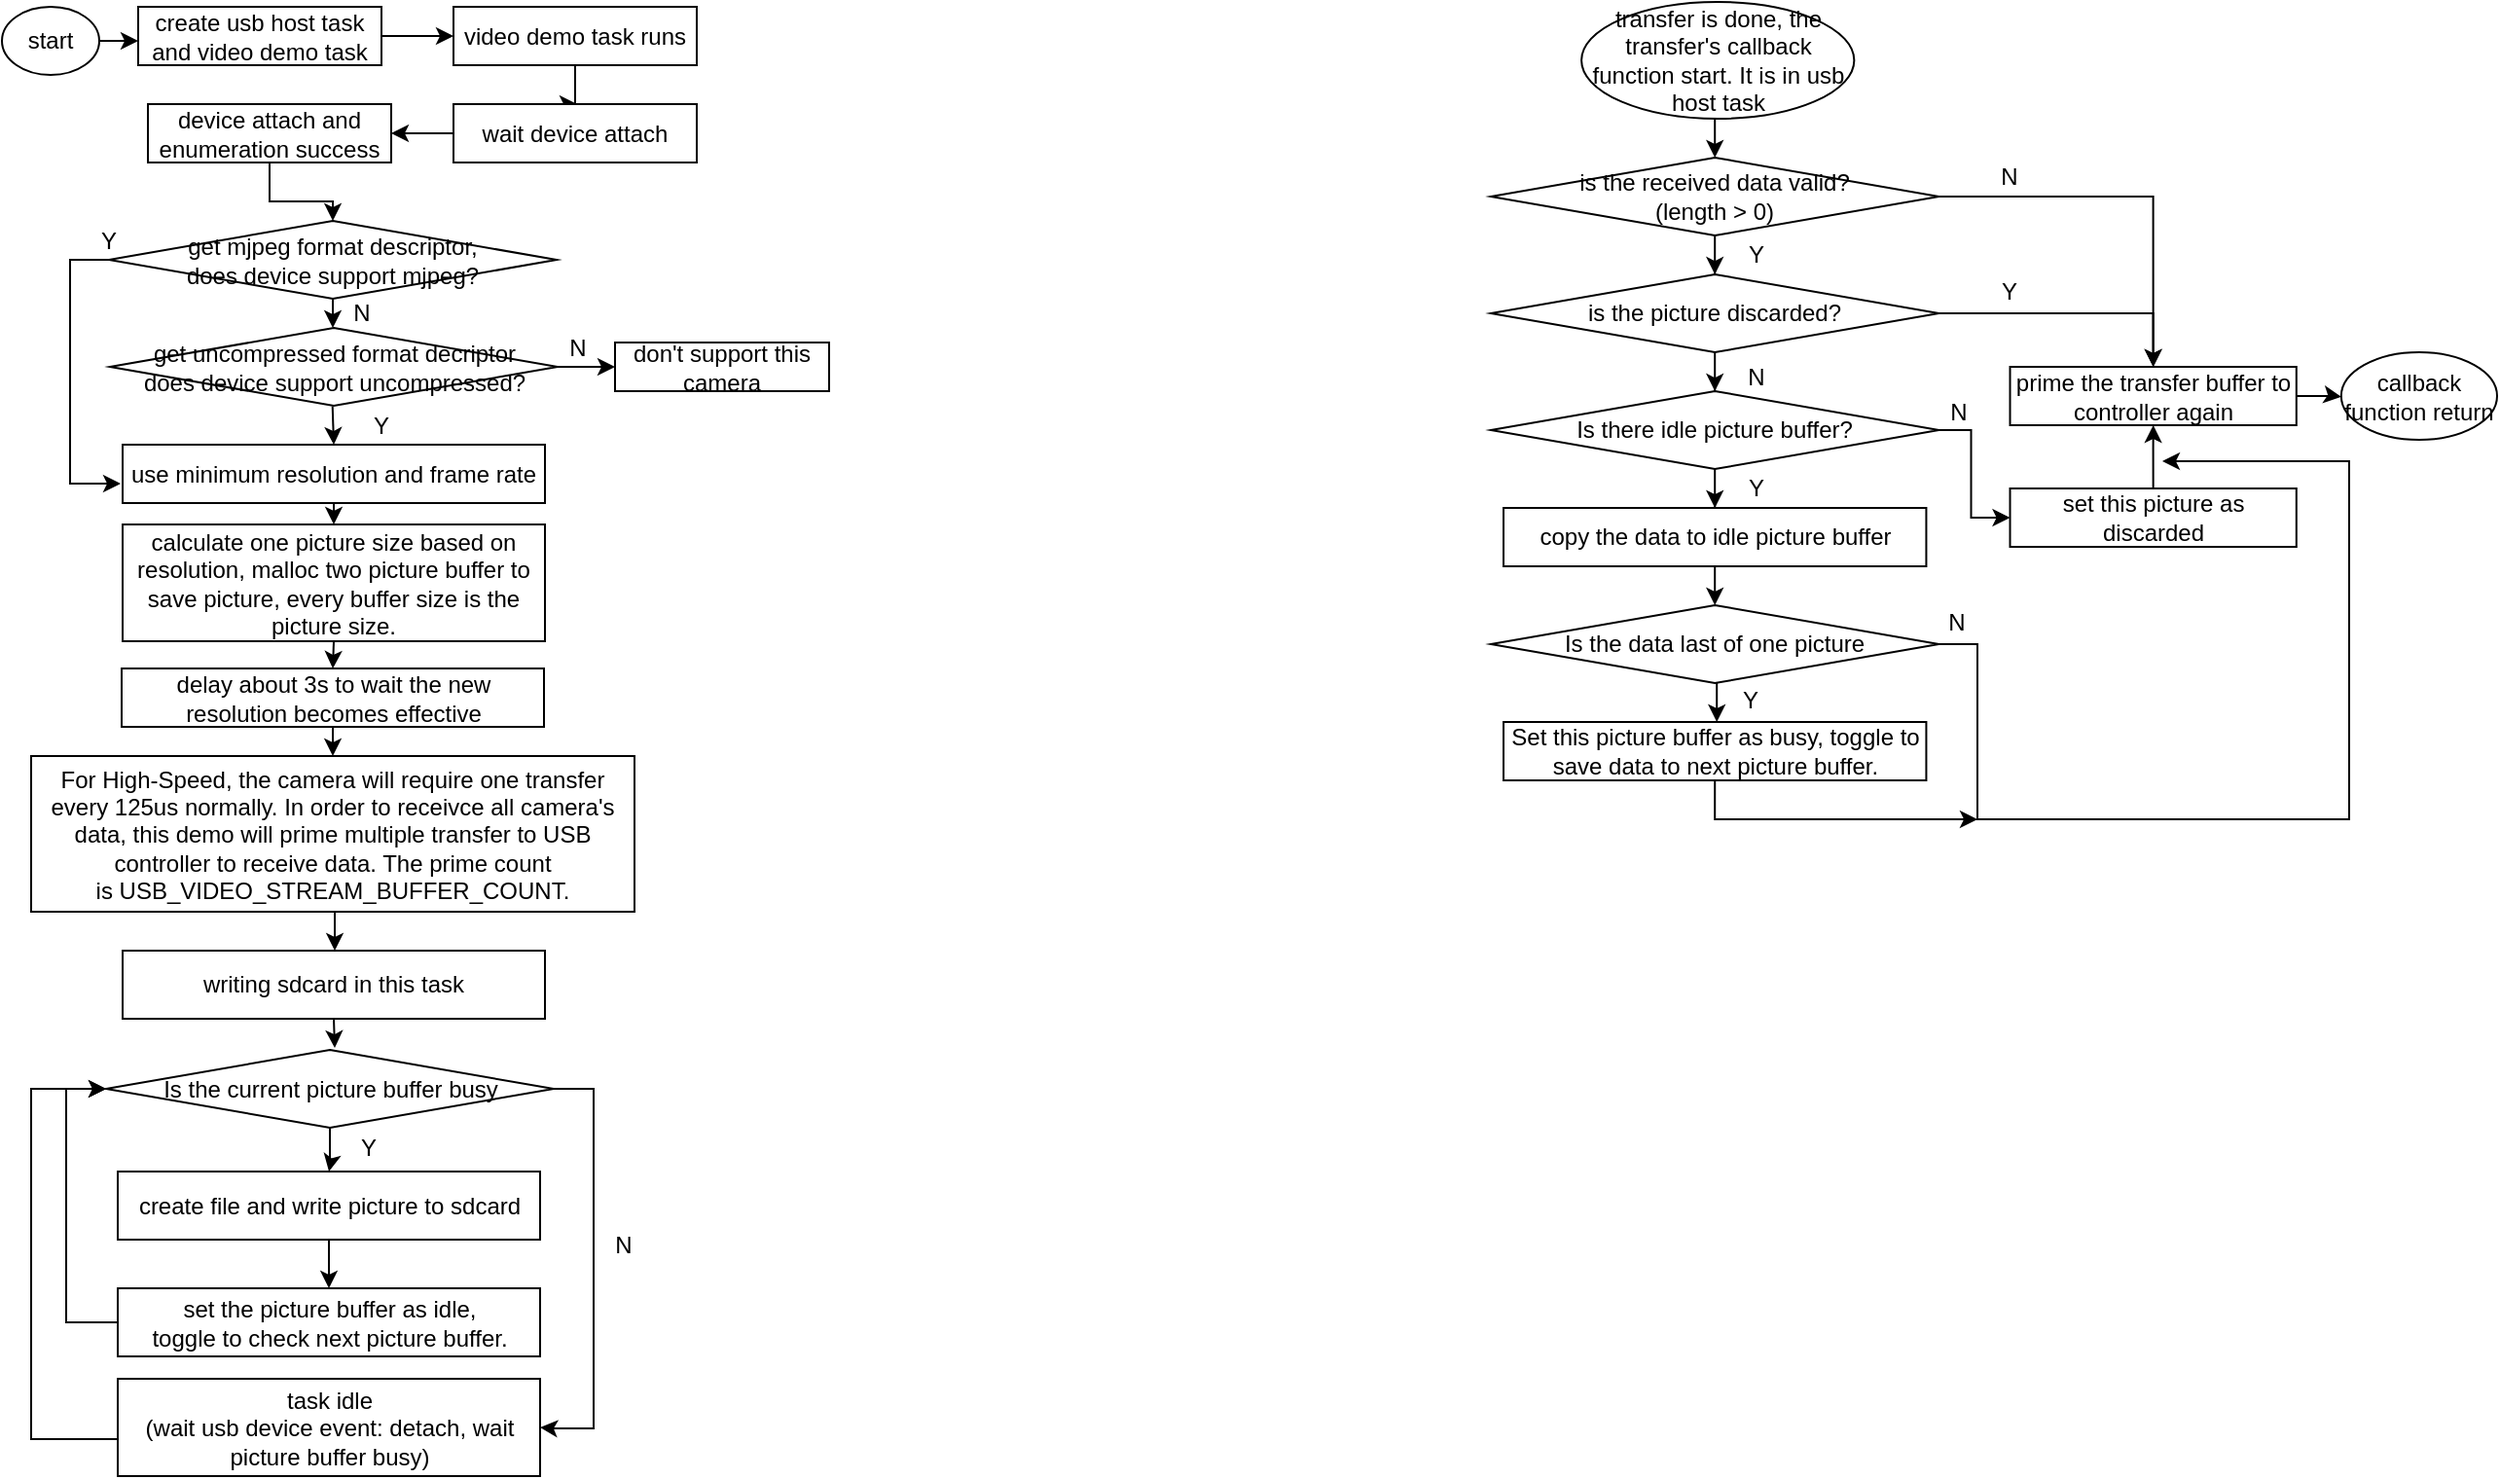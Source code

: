 <mxfile type="device" version="10.6.0"><diagram name="Page-1" id="PPByq0bjyplC-tPNdeBN"><mxGraphModel grid="1" dx="1853" dy="793" gridSize="10" guides="1" tooltips="1" connect="1" arrows="1" fold="1" page="1" pageScale="1" pageWidth="850" pageHeight="1100" math="0" shadow="0"><root><mxCell id="0" /><mxCell id="1" parent="0" /><mxCell value="" id="gr6dQ0pSBpX3KtiFV3Jx-121" parent="1" style="group" vertex="1" connectable="0"><mxGeometry width="425" as="geometry" height="755" x="205" y="42.5" /></mxCell><mxCell id="7Rd7ynk1L8jW-rB5RDqD-17" parent="gr6dQ0pSBpX3KtiFV3Jx-121" style="edgeStyle=orthogonalEdgeStyle;rounded=0;orthogonalLoop=1;jettySize=auto;html=1;exitX=0;exitY=0.5;exitDx=0;exitDy=0;" source="7Rd7ynk1L8jW-rB5RDqD-1" edge="1"><mxGeometry as="geometry" relative="1"><mxPoint as="targetPoint" x="61" y="245" /><Array as="points"><mxPoint x="35" y="130" /><mxPoint x="35" y="245" /><mxPoint x="61" y="245" /></Array></mxGeometry></mxCell><mxCell value="get mjpeg format descriptor,&lt;br&gt;does device support mjpeg?&lt;br&gt;" id="7Rd7ynk1L8jW-rB5RDqD-1" parent="gr6dQ0pSBpX3KtiFV3Jx-121" style="rhombus;whiteSpace=wrap;html=1;" vertex="1"><mxGeometry width="230" as="geometry" height="40" x="55" y="110" /></mxCell><mxCell value="N" id="7Rd7ynk1L8jW-rB5RDqD-9" parent="gr6dQ0pSBpX3KtiFV3Jx-121" style="text;html=1;strokeColor=none;fillColor=none;align=center;verticalAlign=middle;whiteSpace=wrap;rounded=0;" vertex="1"><mxGeometry width="20" as="geometry" height="15" x="175" y="150" /></mxCell><mxCell target="7Rd7ynk1L8jW-rB5RDqD-14" id="7Rd7ynk1L8jW-rB5RDqD-16" parent="gr6dQ0pSBpX3KtiFV3Jx-121" style="edgeStyle=orthogonalEdgeStyle;rounded=0;orthogonalLoop=1;jettySize=auto;html=1;exitX=0.5;exitY=1;exitDx=0;exitDy=0;entryX=0.5;entryY=0;entryDx=0;entryDy=0;" edge="1"><mxGeometry as="geometry" relative="1"><mxPoint as="sourcePoint" x="169.862" y="205.31" /></mxGeometry></mxCell><mxCell value="&lt;p&gt;use minimum resolution and frame rate&lt;/p&gt;" id="7Rd7ynk1L8jW-rB5RDqD-14" parent="gr6dQ0pSBpX3KtiFV3Jx-121" style="rounded=0;whiteSpace=wrap;html=1;strokeWidth=1;" vertex="1"><mxGeometry width="217" as="geometry" height="30" x="62" y="225" /></mxCell><mxCell value="Y" id="7Rd7ynk1L8jW-rB5RDqD-18" parent="gr6dQ0pSBpX3KtiFV3Jx-121" style="text;html=1;strokeColor=none;fillColor=none;align=center;verticalAlign=middle;whiteSpace=wrap;rounded=0;" vertex="1"><mxGeometry width="40" as="geometry" height="20" x="35" y="110" /></mxCell><mxCell value="&lt;p&gt;calculate one picture size based on resolution, malloc two picture buffer to save picture, every buffer size is the picture size.&lt;br&gt;&lt;/p&gt;" id="7Rd7ynk1L8jW-rB5RDqD-19" parent="gr6dQ0pSBpX3KtiFV3Jx-121" style="rounded=0;whiteSpace=wrap;html=1;strokeWidth=1;" vertex="1"><mxGeometry width="217" as="geometry" height="60" x="62" y="266" /></mxCell><mxCell target="7Rd7ynk1L8jW-rB5RDqD-19" id="7Rd7ynk1L8jW-rB5RDqD-20" parent="gr6dQ0pSBpX3KtiFV3Jx-121" style="edgeStyle=orthogonalEdgeStyle;rounded=0;orthogonalLoop=1;jettySize=auto;html=1;exitX=0.5;exitY=1;exitDx=0;exitDy=0;entryX=0.5;entryY=0;entryDx=0;entryDy=0;" source="7Rd7ynk1L8jW-rB5RDqD-14" edge="1"><mxGeometry as="geometry" relative="1" /></mxCell><mxCell value="delay about 3s to wait the new resolution becomes effective" id="7Rd7ynk1L8jW-rB5RDqD-21" parent="gr6dQ0pSBpX3KtiFV3Jx-121" style="rounded=0;whiteSpace=wrap;html=1;strokeWidth=1;" vertex="1"><mxGeometry width="217" as="geometry" height="30" x="61.5" y="340" /></mxCell><mxCell target="7Rd7ynk1L8jW-rB5RDqD-21" id="7Rd7ynk1L8jW-rB5RDqD-25" parent="gr6dQ0pSBpX3KtiFV3Jx-121" style="edgeStyle=orthogonalEdgeStyle;rounded=0;orthogonalLoop=1;jettySize=auto;html=1;exitX=0.5;exitY=1;exitDx=0;exitDy=0;entryX=0.5;entryY=0;entryDx=0;entryDy=0;" source="7Rd7ynk1L8jW-rB5RDqD-19" edge="1"><mxGeometry as="geometry" relative="1" /></mxCell><mxCell value="For High-Speed, the camera will require one transfer every 125us normally. In order to receivce all camera's data, this demo will prime multiple transfer&amp;nbsp;&lt;span&gt;to USB controller to receive data. The prime count is&amp;nbsp;&lt;/span&gt;USB_VIDEO_STREAM_BUFFER_COUNT." id="7Rd7ynk1L8jW-rB5RDqD-22" parent="gr6dQ0pSBpX3KtiFV3Jx-121" style="rounded=0;whiteSpace=wrap;html=1;strokeWidth=1;" vertex="1"><mxGeometry width="310" as="geometry" height="80" x="15" y="385" /></mxCell><mxCell target="7Rd7ynk1L8jW-rB5RDqD-22" id="7Rd7ynk1L8jW-rB5RDqD-24" parent="gr6dQ0pSBpX3KtiFV3Jx-121" style="edgeStyle=orthogonalEdgeStyle;rounded=0;orthogonalLoop=1;jettySize=auto;html=1;exitX=0.5;exitY=1;exitDx=0;exitDy=0;entryX=0.5;entryY=0;entryDx=0;entryDy=0;" source="7Rd7ynk1L8jW-rB5RDqD-21" edge="1"><mxGeometry as="geometry" relative="1" /></mxCell><mxCell value="device attach and enumeration success" id="7Rd7ynk1L8jW-rB5RDqD-26" parent="gr6dQ0pSBpX3KtiFV3Jx-121" style="rounded=0;whiteSpace=wrap;html=1;strokeWidth=1;" vertex="1"><mxGeometry width="125" as="geometry" height="30" x="75" y="50" /></mxCell><mxCell value="writing sdcard in this task" id="7Rd7ynk1L8jW-rB5RDqD-34" parent="gr6dQ0pSBpX3KtiFV3Jx-121" style="rounded=0;whiteSpace=wrap;html=1;strokeWidth=1;" vertex="1"><mxGeometry width="217" as="geometry" height="35" x="62" y="485" /></mxCell><mxCell target="7Rd7ynk1L8jW-rB5RDqD-1" id="gr6dQ0pSBpX3KtiFV3Jx-1" parent="gr6dQ0pSBpX3KtiFV3Jx-121" style="edgeStyle=orthogonalEdgeStyle;rounded=0;orthogonalLoop=1;jettySize=auto;html=1;entryX=0.5;entryY=0;entryDx=0;entryDy=0;exitX=0.5;exitY=1;exitDx=0;exitDy=0;" source="7Rd7ynk1L8jW-rB5RDqD-26" edge="1"><mxGeometry as="geometry" relative="1"><mxPoint as="sourcePoint" x="170" y="89" /><mxPoint as="targetPoint" x="179.862" y="240.138" /></mxGeometry></mxCell><mxCell value="get&amp;nbsp;uncompressed format decriptor&lt;br&gt;does device support uncompressed?&lt;br&gt;" id="gr6dQ0pSBpX3KtiFV3Jx-2" parent="gr6dQ0pSBpX3KtiFV3Jx-121" style="rhombus;whiteSpace=wrap;html=1;" vertex="1"><mxGeometry width="230" as="geometry" height="40" x="55.5" y="165" /></mxCell><mxCell id="gr6dQ0pSBpX3KtiFV3Jx-5" parent="gr6dQ0pSBpX3KtiFV3Jx-121" style="edgeStyle=orthogonalEdgeStyle;rounded=0;orthogonalLoop=1;jettySize=auto;html=1;exitX=0.5;exitY=1;exitDx=0;exitDy=0;" source="7Rd7ynk1L8jW-rB5RDqD-1" edge="1"><mxGeometry as="geometry" relative="1"><mxPoint as="sourcePoint" x="179.862" y="215.31" /><mxPoint as="targetPoint" x="170" y="165" /></mxGeometry></mxCell><mxCell value="Y" id="gr6dQ0pSBpX3KtiFV3Jx-6" parent="gr6dQ0pSBpX3KtiFV3Jx-121" style="text;html=1;strokeColor=none;fillColor=none;align=center;verticalAlign=middle;whiteSpace=wrap;rounded=0;" vertex="1"><mxGeometry width="40" as="geometry" height="20" x="175" y="205" /></mxCell><mxCell value="&lt;p&gt;don't support this camera&lt;/p&gt;" id="gr6dQ0pSBpX3KtiFV3Jx-7" parent="gr6dQ0pSBpX3KtiFV3Jx-121" style="rounded=0;whiteSpace=wrap;html=1;strokeWidth=1;" vertex="1"><mxGeometry width="110" as="geometry" height="25" x="315" y="172.5" /></mxCell><mxCell value="N" id="gr6dQ0pSBpX3KtiFV3Jx-10" parent="gr6dQ0pSBpX3KtiFV3Jx-121" style="text;html=1;strokeColor=none;fillColor=none;align=center;verticalAlign=middle;whiteSpace=wrap;rounded=0;" vertex="1"><mxGeometry width="20" as="geometry" height="15" x="285.5" y="167.5" /></mxCell><mxCell value="" id="gr6dQ0pSBpX3KtiFV3Jx-109" parent="gr6dQ0pSBpX3KtiFV3Jx-121" style="edgeStyle=orthogonalEdgeStyle;rounded=0;orthogonalLoop=1;jettySize=auto;html=1;" source="gr6dQ0pSBpX3KtiFV3Jx-69" edge="1"><mxGeometry as="geometry" relative="1"><mxPoint as="targetPoint" x="295" y="50" /></mxGeometry></mxCell><mxCell value="video demo task runs" id="gr6dQ0pSBpX3KtiFV3Jx-69" parent="gr6dQ0pSBpX3KtiFV3Jx-121" style="rounded=0;whiteSpace=wrap;html=1;strokeWidth=1;" vertex="1"><mxGeometry width="125" as="geometry" height="30" x="232" /></mxCell><mxCell target="gr6dQ0pSBpX3KtiFV3Jx-69" value="" id="gr6dQ0pSBpX3KtiFV3Jx-105" parent="gr6dQ0pSBpX3KtiFV3Jx-121" style="edgeStyle=orthogonalEdgeStyle;rounded=0;orthogonalLoop=1;jettySize=auto;html=1;entryX=0;entryY=0.5;entryDx=0;entryDy=0;" source="gr6dQ0pSBpX3KtiFV3Jx-71" edge="1"><mxGeometry as="geometry" relative="1"><mxPoint as="targetPoint" x="230.0" y="5" /></mxGeometry></mxCell><mxCell value="create usb host task and video demo task" id="gr6dQ0pSBpX3KtiFV3Jx-71" parent="gr6dQ0pSBpX3KtiFV3Jx-121" style="rounded=0;whiteSpace=wrap;html=1;strokeWidth=1;" vertex="1"><mxGeometry width="125" as="geometry" height="30" x="70" /></mxCell><mxCell target="7Rd7ynk1L8jW-rB5RDqD-26" value="" id="gr6dQ0pSBpX3KtiFV3Jx-107" parent="gr6dQ0pSBpX3KtiFV3Jx-121" style="edgeStyle=orthogonalEdgeStyle;rounded=0;orthogonalLoop=1;jettySize=auto;html=1;entryX=1;entryY=0.5;entryDx=0;entryDy=0;" source="gr6dQ0pSBpX3KtiFV3Jx-74" edge="1"><mxGeometry as="geometry" relative="1"><mxPoint as="targetPoint" x="152.0" y="65" /></mxGeometry></mxCell><mxCell value="wait device attach" id="gr6dQ0pSBpX3KtiFV3Jx-74" parent="gr6dQ0pSBpX3KtiFV3Jx-121" style="rounded=0;whiteSpace=wrap;html=1;strokeWidth=1;" vertex="1"><mxGeometry width="125" as="geometry" height="30" x="232" y="50" /></mxCell><mxCell target="gr6dQ0pSBpX3KtiFV3Jx-7" value="" id="gr6dQ0pSBpX3KtiFV3Jx-9" parent="gr6dQ0pSBpX3KtiFV3Jx-121" style="edgeStyle=orthogonalEdgeStyle;rounded=0;orthogonalLoop=1;jettySize=auto;html=1;" source="gr6dQ0pSBpX3KtiFV3Jx-2" edge="1"><mxGeometry as="geometry" relative="1" /></mxCell><mxCell id="gr6dQ0pSBpX3KtiFV3Jx-76" parent="gr6dQ0pSBpX3KtiFV3Jx-121" style="edgeStyle=orthogonalEdgeStyle;rounded=0;orthogonalLoop=1;jettySize=auto;html=1;exitX=0.5;exitY=1;exitDx=0;exitDy=0;" source="7Rd7ynk1L8jW-rB5RDqD-22" edge="1"><mxGeometry as="geometry" relative="1"><mxPoint as="sourcePoint" x="179.862" y="380.345" /><mxPoint as="targetPoint" x="171" y="485" /></mxGeometry></mxCell><mxCell value="Is the current picture buffer busy" id="gr6dQ0pSBpX3KtiFV3Jx-77" parent="gr6dQ0pSBpX3KtiFV3Jx-121" style="rhombus;whiteSpace=wrap;html=1;" vertex="1"><mxGeometry width="230" as="geometry" height="40" x="53.5" y="536" /></mxCell><mxCell value="create file and write picture to sdcard" id="gr6dQ0pSBpX3KtiFV3Jx-84" parent="gr6dQ0pSBpX3KtiFV3Jx-121" style="rounded=0;whiteSpace=wrap;html=1;strokeWidth=1;" vertex="1"><mxGeometry width="217" as="geometry" height="35" x="59.5" y="598.5" /></mxCell><mxCell target="gr6dQ0pSBpX3KtiFV3Jx-84" value="" id="gr6dQ0pSBpX3KtiFV3Jx-83" parent="gr6dQ0pSBpX3KtiFV3Jx-121" style="edgeStyle=orthogonalEdgeStyle;rounded=0;orthogonalLoop=1;jettySize=auto;html=1;entryX=0.5;entryY=0;entryDx=0;entryDy=0;" source="gr6dQ0pSBpX3KtiFV3Jx-77" edge="1"><mxGeometry as="geometry" relative="1"><mxPoint as="targetPoint" x="168.5" y="656" /></mxGeometry></mxCell><mxCell value="Y" id="gr6dQ0pSBpX3KtiFV3Jx-85" parent="gr6dQ0pSBpX3KtiFV3Jx-121" style="text;html=1;strokeColor=none;fillColor=none;align=center;verticalAlign=middle;whiteSpace=wrap;rounded=0;" vertex="1"><mxGeometry width="27" as="geometry" height="10" x="175" y="581" /></mxCell><mxCell target="gr6dQ0pSBpX3KtiFV3Jx-77" value="" id="gr6dQ0pSBpX3KtiFV3Jx-90" parent="gr6dQ0pSBpX3KtiFV3Jx-121" style="edgeStyle=orthogonalEdgeStyle;rounded=0;orthogonalLoop=1;jettySize=auto;html=1;entryX=0;entryY=0.5;entryDx=0;entryDy=0;" source="gr6dQ0pSBpX3KtiFV3Jx-86" edge="1"><mxGeometry as="geometry" relative="1"><mxPoint as="targetPoint" x="-35" y="586" /><Array as="points"><mxPoint x="33" y="676" /><mxPoint x="33" y="556" /></Array></mxGeometry></mxCell><mxCell value="set the picture buffer as idle,&lt;br&gt;toggle to check next picture buffer.&lt;br&gt;" id="gr6dQ0pSBpX3KtiFV3Jx-86" parent="gr6dQ0pSBpX3KtiFV3Jx-121" style="rounded=0;whiteSpace=wrap;html=1;strokeWidth=1;" vertex="1"><mxGeometry width="217" as="geometry" height="35" x="59.5" y="658.5" /></mxCell><mxCell target="gr6dQ0pSBpX3KtiFV3Jx-86" value="" id="gr6dQ0pSBpX3KtiFV3Jx-88" parent="gr6dQ0pSBpX3KtiFV3Jx-121" style="edgeStyle=orthogonalEdgeStyle;rounded=0;orthogonalLoop=1;jettySize=auto;html=1;entryX=0.5;entryY=0;entryDx=0;entryDy=0;" source="gr6dQ0pSBpX3KtiFV3Jx-84" edge="1"><mxGeometry as="geometry" relative="1"><mxPoint as="targetPoint" x="168" y="713.5" /></mxGeometry></mxCell><mxCell value="N" id="gr6dQ0pSBpX3KtiFV3Jx-91" parent="gr6dQ0pSBpX3KtiFV3Jx-121" style="text;html=1;strokeColor=none;fillColor=none;align=center;verticalAlign=middle;whiteSpace=wrap;rounded=0;" vertex="1"><mxGeometry width="27" as="geometry" height="10" x="305.5" y="631" /></mxCell><mxCell target="gr6dQ0pSBpX3KtiFV3Jx-77" value="" id="gr6dQ0pSBpX3KtiFV3Jx-97" parent="gr6dQ0pSBpX3KtiFV3Jx-121" style="edgeStyle=orthogonalEdgeStyle;rounded=0;orthogonalLoop=1;jettySize=auto;html=1;entryX=0;entryY=0.5;entryDx=0;entryDy=0;exitX=0;exitY=0.5;exitDx=0;exitDy=0;" source="gr6dQ0pSBpX3KtiFV3Jx-94" edge="1"><mxGeometry as="geometry" relative="1"><mxPoint as="targetPoint" x="-19.0" y="761" /><Array as="points"><mxPoint x="15" y="736" /><mxPoint x="15" y="556" /></Array></mxGeometry></mxCell><mxCell value="task idle&lt;br&gt;(wait usb device event: detach, wait picture buffer busy)&lt;br&gt;" id="gr6dQ0pSBpX3KtiFV3Jx-94" parent="gr6dQ0pSBpX3KtiFV3Jx-121" style="rounded=0;whiteSpace=wrap;html=1;strokeWidth=1;" vertex="1"><mxGeometry width="217" as="geometry" height="50" x="59.5" y="705" /></mxCell><mxCell target="gr6dQ0pSBpX3KtiFV3Jx-94" value="" id="gr6dQ0pSBpX3KtiFV3Jx-93" parent="gr6dQ0pSBpX3KtiFV3Jx-121" style="edgeStyle=orthogonalEdgeStyle;rounded=0;orthogonalLoop=1;jettySize=auto;html=1;entryX=1;entryY=0.5;entryDx=0;entryDy=0;" source="gr6dQ0pSBpX3KtiFV3Jx-77" edge="1"><mxGeometry as="geometry" relative="1"><mxPoint as="targetPoint" x="363.5" y="556" /><Array as="points"><mxPoint x="304" y="555.5" /><mxPoint x="304" y="730.5" /><mxPoint x="283" y="730.5" /></Array></mxGeometry></mxCell><mxCell id="gr6dQ0pSBpX3KtiFV3Jx-101" parent="gr6dQ0pSBpX3KtiFV3Jx-121" style="edgeStyle=orthogonalEdgeStyle;rounded=0;orthogonalLoop=1;jettySize=auto;html=1;exitX=0.5;exitY=1;exitDx=0;exitDy=0;" source="7Rd7ynk1L8jW-rB5RDqD-34" edge="1"><mxGeometry as="geometry" relative="1"><mxPoint as="sourcePoint" x="179.862" y="474.862" /><mxPoint as="targetPoint" x="171" y="535" /></mxGeometry></mxCell><mxCell value="start" id="gr6dQ0pSBpX3KtiFV3Jx-110" parent="gr6dQ0pSBpX3KtiFV3Jx-121" style="ellipse;whiteSpace=wrap;html=1;" vertex="1"><mxGeometry width="50" as="geometry" height="35" /></mxCell><mxCell value="" id="gr6dQ0pSBpX3KtiFV3Jx-112" parent="gr6dQ0pSBpX3KtiFV3Jx-121" style="edgeStyle=orthogonalEdgeStyle;rounded=0;orthogonalLoop=1;jettySize=auto;html=1;exitX=1;exitY=0.5;exitDx=0;exitDy=0;" source="gr6dQ0pSBpX3KtiFV3Jx-110" edge="1"><mxGeometry as="geometry" relative="1"><mxPoint as="sourcePoint" x="111" y="-85.167" /><mxPoint as="targetPoint" x="70" y="17" /></mxGeometry></mxCell><mxCell value="" id="gr6dQ0pSBpX3KtiFV3Jx-122" parent="1" style="group" vertex="1" connectable="0"><mxGeometry width="517" as="geometry" height="420" x="970" y="40" /></mxCell><mxCell value="is the received data valid?&lt;br&gt;(length &amp;gt; 0)&lt;br&gt;" id="gr6dQ0pSBpX3KtiFV3Jx-14" parent="gr6dQ0pSBpX3KtiFV3Jx-122" style="rhombus;whiteSpace=wrap;html=1;" vertex="1"><mxGeometry width="230.223" as="geometry" height="40" y="80" /></mxCell><mxCell value="is the picture discarded?" id="gr6dQ0pSBpX3KtiFV3Jx-26" parent="gr6dQ0pSBpX3KtiFV3Jx-122" style="rhombus;whiteSpace=wrap;html=1;" vertex="1"><mxGeometry width="230.223" as="geometry" height="40" y="140" /></mxCell><mxCell target="gr6dQ0pSBpX3KtiFV3Jx-26" value="" id="gr6dQ0pSBpX3KtiFV3Jx-27" parent="gr6dQ0pSBpX3KtiFV3Jx-122" style="edgeStyle=orthogonalEdgeStyle;rounded=0;orthogonalLoop=1;jettySize=auto;html=1;" source="gr6dQ0pSBpX3KtiFV3Jx-14" edge="1"><mxGeometry as="geometry" relative="1" /></mxCell><mxCell value="Is there idle picture buffer?" id="gr6dQ0pSBpX3KtiFV3Jx-28" parent="gr6dQ0pSBpX3KtiFV3Jx-122" style="rhombus;whiteSpace=wrap;html=1;" vertex="1"><mxGeometry width="230.223" as="geometry" height="40" y="200" /></mxCell><mxCell target="gr6dQ0pSBpX3KtiFV3Jx-28" value="" id="gr6dQ0pSBpX3KtiFV3Jx-29" parent="gr6dQ0pSBpX3KtiFV3Jx-122" style="edgeStyle=orthogonalEdgeStyle;rounded=0;orthogonalLoop=1;jettySize=auto;html=1;" source="gr6dQ0pSBpX3KtiFV3Jx-26" edge="1"><mxGeometry as="geometry" relative="1" /></mxCell><mxCell value="Y" id="gr6dQ0pSBpX3KtiFV3Jx-20" parent="gr6dQ0pSBpX3KtiFV3Jx-122" style="text;html=1;strokeColor=none;fillColor=none;align=center;verticalAlign=middle;whiteSpace=wrap;rounded=0;" vertex="1"><mxGeometry width="27.026" as="geometry" height="10" x="123.119" y="125" /></mxCell><mxCell value="N" id="gr6dQ0pSBpX3KtiFV3Jx-30" parent="gr6dQ0pSBpX3KtiFV3Jx-122" style="text;html=1;strokeColor=none;fillColor=none;align=center;verticalAlign=middle;whiteSpace=wrap;rounded=0;" vertex="1"><mxGeometry width="27.026" as="geometry" height="10" x="123.119" y="187.5" /></mxCell><mxCell value="&lt;p&gt;copy the data to idle picture buffer&lt;/p&gt;" id="gr6dQ0pSBpX3KtiFV3Jx-31" parent="gr6dQ0pSBpX3KtiFV3Jx-122" style="rounded=0;whiteSpace=wrap;html=1;strokeWidth=1;" vertex="1"><mxGeometry width="217.21" as="geometry" height="30" x="6.506" y="260" /></mxCell><mxCell target="gr6dQ0pSBpX3KtiFV3Jx-31" value="" id="gr6dQ0pSBpX3KtiFV3Jx-33" parent="gr6dQ0pSBpX3KtiFV3Jx-122" style="edgeStyle=orthogonalEdgeStyle;rounded=0;orthogonalLoop=1;jettySize=auto;html=1;entryX=0.5;entryY=0;entryDx=0;entryDy=0;" source="gr6dQ0pSBpX3KtiFV3Jx-28" edge="1"><mxGeometry as="geometry" relative="1"><mxPoint as="targetPoint" x="115.111" y="320" /></mxGeometry></mxCell><mxCell value="Y" id="gr6dQ0pSBpX3KtiFV3Jx-34" parent="gr6dQ0pSBpX3KtiFV3Jx-122" style="text;html=1;strokeColor=none;fillColor=none;align=center;verticalAlign=middle;whiteSpace=wrap;rounded=0;" vertex="1"><mxGeometry width="27.026" as="geometry" height="10" x="123.119" y="245" /></mxCell><mxCell value="" id="gr6dQ0pSBpX3KtiFV3Jx-41" parent="gr6dQ0pSBpX3KtiFV3Jx-122" style="edgeStyle=orthogonalEdgeStyle;rounded=0;orthogonalLoop=1;jettySize=auto;html=1;" source="gr6dQ0pSBpX3KtiFV3Jx-35" edge="1"><mxGeometry as="geometry" relative="1"><mxPoint as="targetPoint" x="115.612" y="370" /><Array as="points"><mxPoint x="116.112" y="370" /><mxPoint x="116.112" y="370" /></Array></mxGeometry></mxCell><mxCell value="Is the data last of one picture" id="gr6dQ0pSBpX3KtiFV3Jx-35" parent="gr6dQ0pSBpX3KtiFV3Jx-122" style="rhombus;whiteSpace=wrap;html=1;" vertex="1"><mxGeometry width="230.223" as="geometry" height="40" y="310" /></mxCell><mxCell value="" id="gr6dQ0pSBpX3KtiFV3Jx-37" parent="gr6dQ0pSBpX3KtiFV3Jx-122" style="edgeStyle=orthogonalEdgeStyle;rounded=0;orthogonalLoop=1;jettySize=auto;html=1;" source="gr6dQ0pSBpX3KtiFV3Jx-31" edge="1"><mxGeometry as="geometry" relative="1"><mxPoint as="targetPoint" x="115" y="310" /></mxGeometry></mxCell><mxCell value="&lt;p&gt;Set this picture buffer as busy, toggle to save data to next picture buffer.&lt;/p&gt;" id="gr6dQ0pSBpX3KtiFV3Jx-38" parent="gr6dQ0pSBpX3KtiFV3Jx-122" style="rounded=0;whiteSpace=wrap;html=1;strokeWidth=1;" vertex="1"><mxGeometry width="217.21" as="geometry" height="30" x="6.506" y="370" /></mxCell><mxCell value="Y" id="gr6dQ0pSBpX3KtiFV3Jx-42" parent="gr6dQ0pSBpX3KtiFV3Jx-122" style="text;html=1;strokeColor=none;fillColor=none;align=center;verticalAlign=middle;whiteSpace=wrap;rounded=0;" vertex="1"><mxGeometry width="27.026" as="geometry" height="10" x="120.116" y="354" /></mxCell><mxCell value="" id="gr6dQ0pSBpX3KtiFV3Jx-57" parent="gr6dQ0pSBpX3KtiFV3Jx-122" style="edgeStyle=orthogonalEdgeStyle;rounded=0;orthogonalLoop=1;jettySize=auto;html=1;" source="gr6dQ0pSBpX3KtiFV3Jx-43" edge="1"><mxGeometry as="geometry" relative="1"><mxPoint as="targetPoint" x="436.923" y="202.931" /></mxGeometry></mxCell><mxCell value="&lt;p&gt;prime the transfer buffer to controller again&lt;/p&gt;" id="gr6dQ0pSBpX3KtiFV3Jx-43" parent="gr6dQ0pSBpX3KtiFV3Jx-122" style="rounded=0;whiteSpace=wrap;html=1;strokeWidth=1;" vertex="1"><mxGeometry width="147.142" as="geometry" height="30" x="266.758" y="187.5" /></mxCell><mxCell target="gr6dQ0pSBpX3KtiFV3Jx-43" value="" id="gr6dQ0pSBpX3KtiFV3Jx-45" parent="gr6dQ0pSBpX3KtiFV3Jx-122" style="edgeStyle=orthogonalEdgeStyle;rounded=0;orthogonalLoop=1;jettySize=auto;html=1;entryX=0.5;entryY=0;entryDx=0;entryDy=0;" source="gr6dQ0pSBpX3KtiFV3Jx-14" edge="1"><mxGeometry as="geometry" relative="1"><mxPoint as="targetPoint" x="310.3" y="100" /></mxGeometry></mxCell><mxCell value="N" id="gr6dQ0pSBpX3KtiFV3Jx-46" parent="gr6dQ0pSBpX3KtiFV3Jx-122" style="text;html=1;strokeColor=none;fillColor=none;align=center;verticalAlign=middle;whiteSpace=wrap;rounded=0;" vertex="1"><mxGeometry width="27.026" as="geometry" height="10" x="253.245" y="85" /></mxCell><mxCell target="gr6dQ0pSBpX3KtiFV3Jx-43" value="" id="gr6dQ0pSBpX3KtiFV3Jx-47" parent="gr6dQ0pSBpX3KtiFV3Jx-122" style="edgeStyle=orthogonalEdgeStyle;rounded=0;orthogonalLoop=1;jettySize=auto;html=1;entryX=0.5;entryY=0;entryDx=0;entryDy=0;exitX=1;exitY=0.5;exitDx=0;exitDy=0;" source="gr6dQ0pSBpX3KtiFV3Jx-26" edge="1"><mxGeometry as="geometry" relative="1"><mxPoint as="sourcePoint" x="239.24" y="110.172" /><mxPoint as="targetPoint" x="350.322" y="197.759" /></mxGeometry></mxCell><mxCell value="Y" id="gr6dQ0pSBpX3KtiFV3Jx-48" parent="gr6dQ0pSBpX3KtiFV3Jx-122" style="text;html=1;strokeColor=none;fillColor=none;align=center;verticalAlign=middle;whiteSpace=wrap;rounded=0;" vertex="1"><mxGeometry width="27.026" as="geometry" height="10" x="253.245" y="144" /></mxCell><mxCell target="gr6dQ0pSBpX3KtiFV3Jx-43" id="56Z6v20XkG4UMC29nZrY-14" parent="gr6dQ0pSBpX3KtiFV3Jx-122" style="edgeStyle=orthogonalEdgeStyle;rounded=0;orthogonalLoop=1;jettySize=auto;html=1;exitX=0.5;exitY=0;exitDx=0;exitDy=0;" source="gr6dQ0pSBpX3KtiFV3Jx-49" edge="1"><mxGeometry as="geometry" relative="1" /></mxCell><mxCell value="&lt;p&gt;set this picture as discarded&lt;/p&gt;" id="gr6dQ0pSBpX3KtiFV3Jx-49" parent="gr6dQ0pSBpX3KtiFV3Jx-122" style="rounded=0;whiteSpace=wrap;html=1;strokeWidth=1;" vertex="1"><mxGeometry width="147.142" as="geometry" height="30" x="266.758" y="250" /></mxCell><mxCell target="gr6dQ0pSBpX3KtiFV3Jx-49" value="" id="gr6dQ0pSBpX3KtiFV3Jx-50" parent="gr6dQ0pSBpX3KtiFV3Jx-122" style="edgeStyle=orthogonalEdgeStyle;rounded=0;orthogonalLoop=1;jettySize=auto;html=1;entryX=0;entryY=0.5;entryDx=0;entryDy=0;exitX=1;exitY=0.5;exitDx=0;exitDy=0;" source="gr6dQ0pSBpX3KtiFV3Jx-28" edge="1"><mxGeometry as="geometry" relative="1"><mxPoint as="sourcePoint" x="240.56" y="170.172" /><mxPoint as="targetPoint" x="350.322" y="197.759" /><Array as="points"><mxPoint x="246.739" y="220" /><mxPoint x="246.739" y="265" /></Array></mxGeometry></mxCell><mxCell value="N" id="gr6dQ0pSBpX3KtiFV3Jx-52" parent="gr6dQ0pSBpX3KtiFV3Jx-122" style="text;html=1;strokeColor=none;fillColor=none;align=center;verticalAlign=middle;whiteSpace=wrap;rounded=0;" vertex="1"><mxGeometry width="27.026" as="geometry" height="10" x="226.719" y="206" /></mxCell><mxCell value="transfer is done, the transfer's callback function start. It is in usb host task" id="gr6dQ0pSBpX3KtiFV3Jx-62" parent="gr6dQ0pSBpX3KtiFV3Jx-122" style="ellipse;whiteSpace=wrap;html=1;" vertex="1"><mxGeometry width="140.136" as="geometry" height="60" x="46.545" /></mxCell><mxCell target="gr6dQ0pSBpX3KtiFV3Jx-14" value="" id="gr6dQ0pSBpX3KtiFV3Jx-67" parent="gr6dQ0pSBpX3KtiFV3Jx-122" style="edgeStyle=orthogonalEdgeStyle;rounded=0;orthogonalLoop=1;jettySize=auto;html=1;entryX=0.5;entryY=0;entryDx=0;entryDy=0;exitX=0.5;exitY=1;exitDx=0;exitDy=0;" source="gr6dQ0pSBpX3KtiFV3Jx-62" edge="1"><mxGeometry as="geometry" relative="1"><mxPoint as="sourcePoint" x="-165.35" y="480" /><mxPoint as="targetPoint" x="-165.35" y="510.172" /></mxGeometry></mxCell><mxCell value="callback function return" id="gr6dQ0pSBpX3KtiFV3Jx-68" parent="gr6dQ0pSBpX3KtiFV3Jx-122" style="ellipse;whiteSpace=wrap;html=1;" vertex="1"><mxGeometry width="80.077" as="geometry" height="45" x="436.923" y="180" /></mxCell><mxCell value="N" id="56Z6v20XkG4UMC29nZrY-16" parent="gr6dQ0pSBpX3KtiFV3Jx-122" style="text;html=1;strokeColor=none;fillColor=none;align=center;verticalAlign=middle;whiteSpace=wrap;rounded=0;" vertex="1"><mxGeometry width="27.026" as="geometry" height="10" x="226.219" y="314" /></mxCell><mxCell id="56Z6v20XkG4UMC29nZrY-13" parent="1" style="edgeStyle=orthogonalEdgeStyle;rounded=0;orthogonalLoop=1;jettySize=auto;html=1;exitX=1;exitY=0.5;exitDx=0;exitDy=0;" source="gr6dQ0pSBpX3KtiFV3Jx-35" edge="1"><mxGeometry as="geometry" relative="1"><mxPoint as="targetPoint" x="1315" y="276" /><mxPoint as="sourcePoint" x="1210" y="370" /><Array as="points"><mxPoint x="1220" y="370" /><mxPoint x="1220" y="460" /><mxPoint x="1411" y="460" /><mxPoint x="1411" y="276" /></Array></mxGeometry></mxCell><mxCell id="56Z6v20XkG4UMC29nZrY-15" parent="1" style="edgeStyle=orthogonalEdgeStyle;rounded=0;orthogonalLoop=1;jettySize=auto;html=1;exitX=0.5;exitY=1;exitDx=0;exitDy=0;" source="gr6dQ0pSBpX3KtiFV3Jx-38" edge="1"><mxGeometry as="geometry" relative="1"><mxPoint as="targetPoint" x="1220" y="460" /><Array as="points"><mxPoint x="1085" y="460" /></Array></mxGeometry></mxCell></root></mxGraphModel></diagram></mxfile>